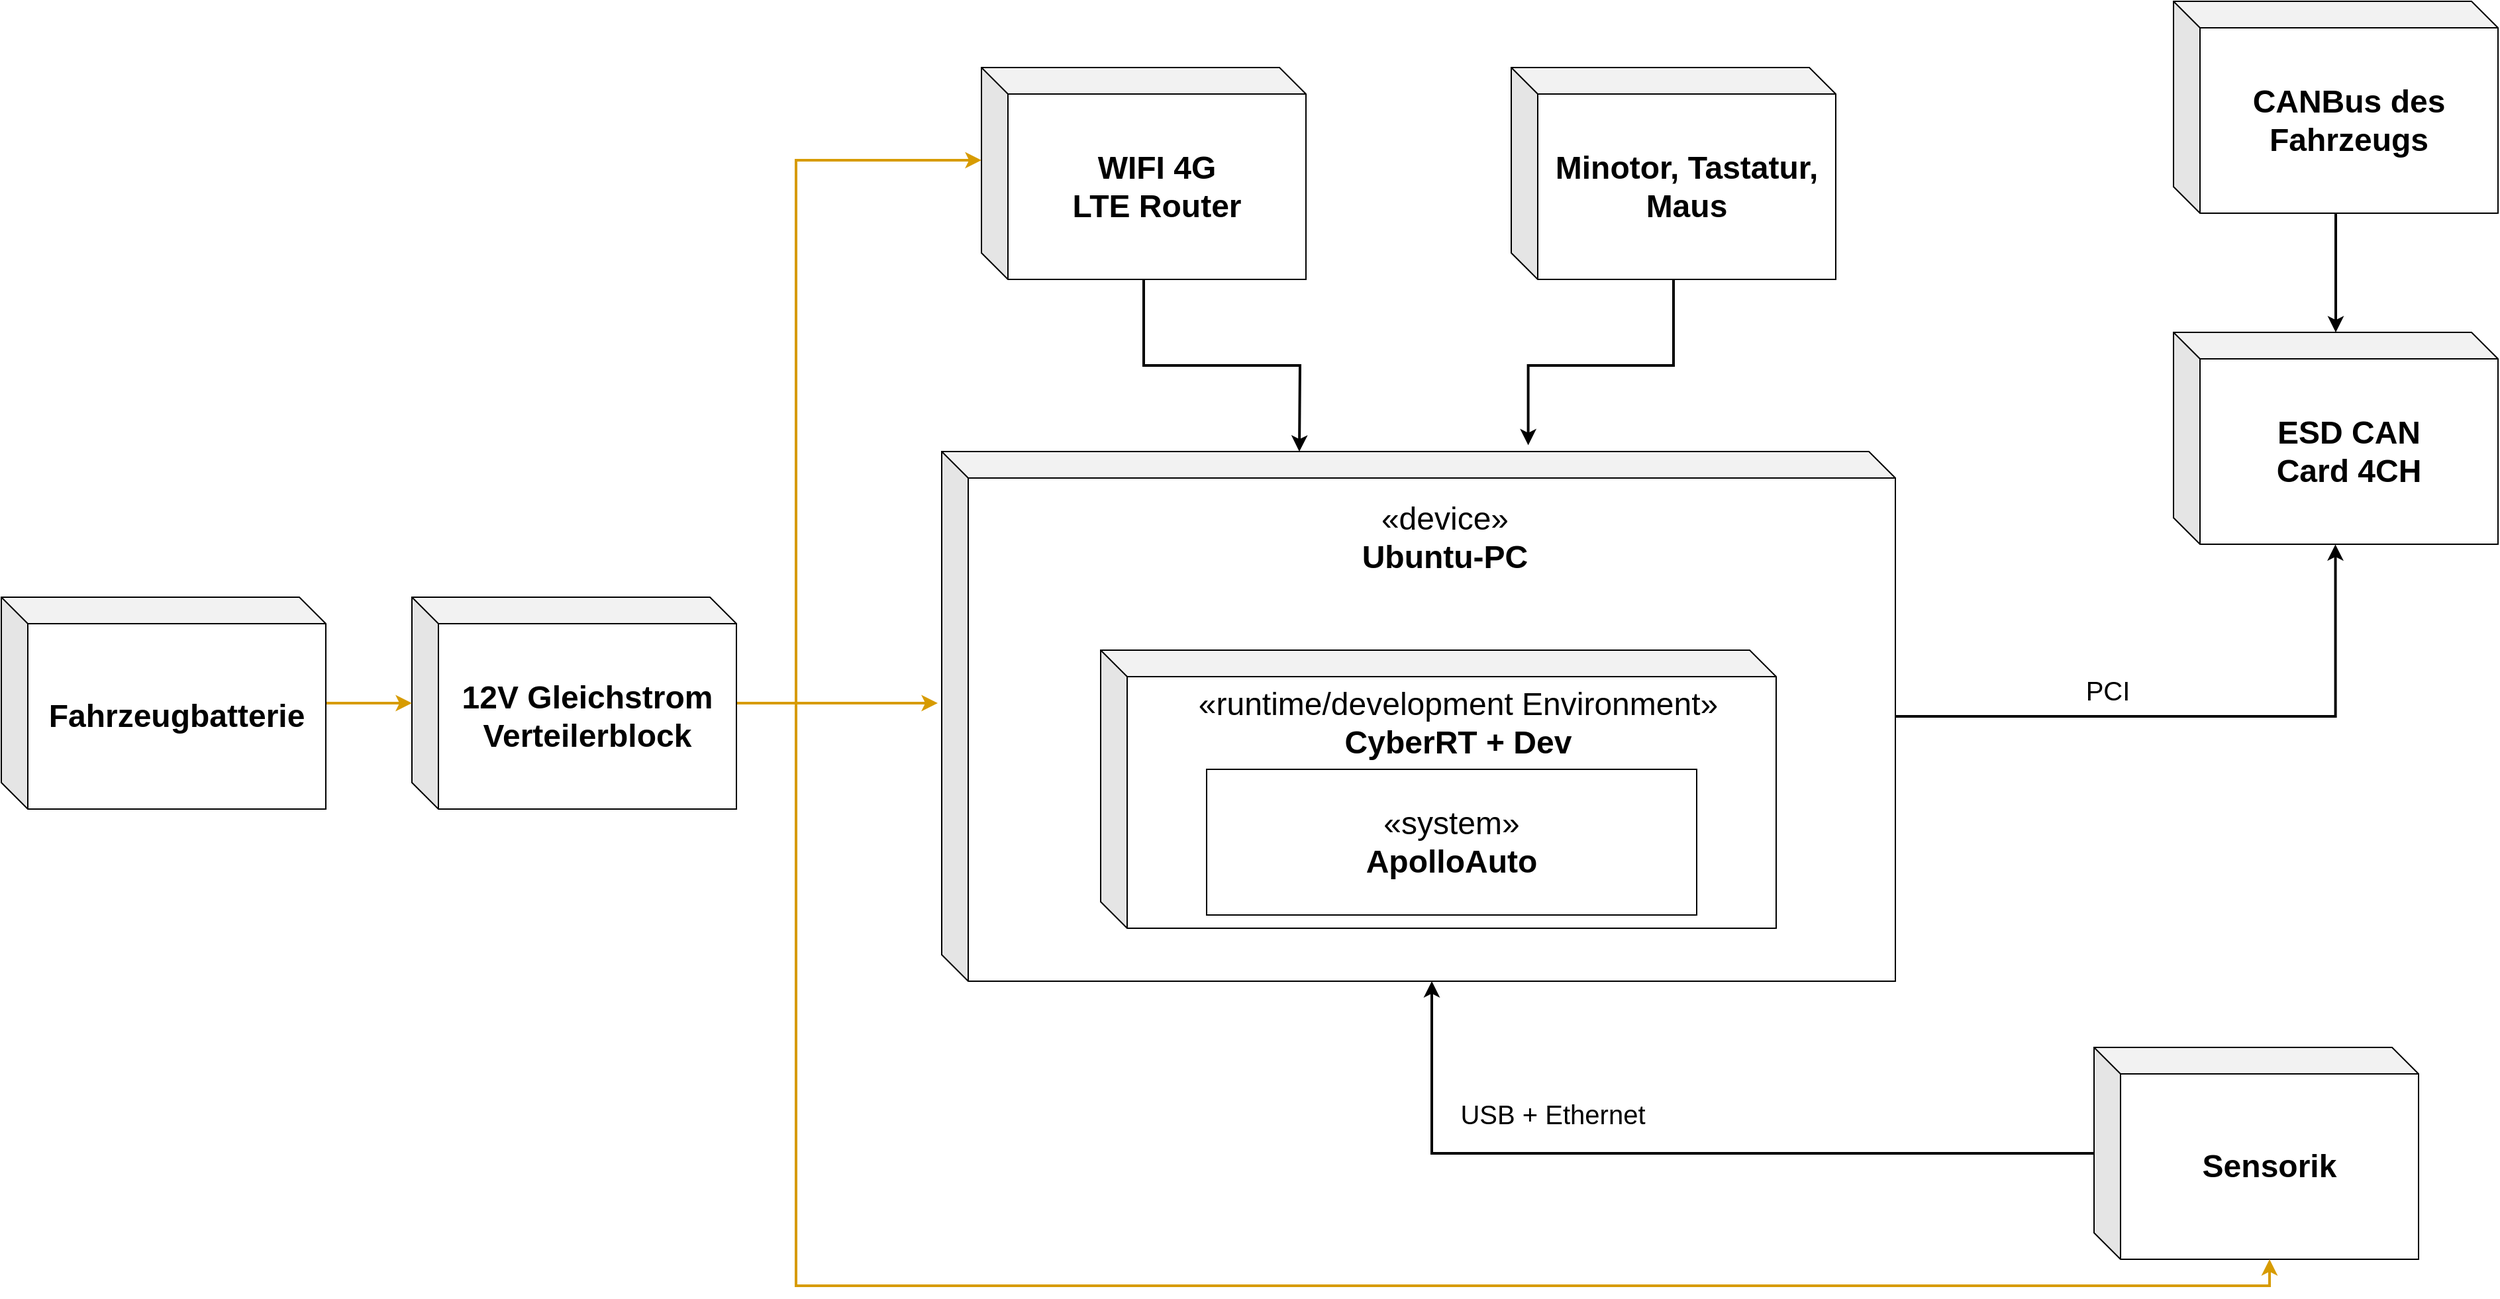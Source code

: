 <mxfile version="14.8.0" type="github">
  <diagram id="MwdUO_CJIg6ytkyI0lQ3" name="Page-1">
    <mxGraphModel dx="3826" dy="2041" grid="1" gridSize="10" guides="1" tooltips="1" connect="1" arrows="1" fold="1" page="1" pageScale="1" pageWidth="700" pageHeight="700" math="0" shadow="0">
      <root>
        <mxCell id="0" />
        <mxCell id="1" parent="0" />
        <mxCell id="K5vysjefRLbK3WMFSwtC-12" style="edgeStyle=orthogonalEdgeStyle;rounded=0;orthogonalLoop=1;jettySize=auto;html=1;entryX=0.499;entryY=1.001;entryDx=0;entryDy=0;entryPerimeter=0;strokeWidth=2;" edge="1" parent="1" source="4XDBY2IRk2Dw7CC_h-vi-2" target="K5vysjefRLbK3WMFSwtC-3">
          <mxGeometry relative="1" as="geometry" />
        </mxCell>
        <mxCell id="K5vysjefRLbK3WMFSwtC-13" value="&lt;font style=&quot;font-size: 20px&quot;&gt;PCI&lt;/font&gt;" style="edgeLabel;html=1;align=center;verticalAlign=middle;resizable=0;points=[];" vertex="1" connectable="0" parent="K5vysjefRLbK3WMFSwtC-12">
          <mxGeometry x="-0.143" y="-5" relative="1" as="geometry">
            <mxPoint x="-38" y="-25" as="offset" />
          </mxGeometry>
        </mxCell>
        <mxCell id="4XDBY2IRk2Dw7CC_h-vi-2" value="" style="shape=cube;whiteSpace=wrap;html=1;boundedLbl=1;backgroundOutline=1;darkOpacity=0.05;darkOpacity2=0.1;" parent="1" vertex="1">
          <mxGeometry x="-350" y="150" width="720" height="400" as="geometry" />
        </mxCell>
        <mxCell id="4XDBY2IRk2Dw7CC_h-vi-3" value="&lt;div&gt;&lt;font style=&quot;font-size: 24px&quot;&gt;«device»&lt;/font&gt;&lt;/div&gt;&lt;div&gt;&lt;font style=&quot;font-size: 24px&quot;&gt;&lt;b&gt;Ubuntu-PC&lt;/b&gt;&lt;br&gt;&lt;/font&gt;&lt;/div&gt;" style="text;html=1;strokeColor=none;fillColor=none;align=center;verticalAlign=middle;whiteSpace=wrap;rounded=0;" parent="1" vertex="1">
          <mxGeometry x="-40" y="180" width="140" height="70" as="geometry" />
        </mxCell>
        <mxCell id="4XDBY2IRk2Dw7CC_h-vi-4" value="" style="shape=cube;whiteSpace=wrap;html=1;boundedLbl=1;backgroundOutline=1;darkOpacity=0.05;darkOpacity2=0.1;" parent="1" vertex="1">
          <mxGeometry x="-230" y="300" width="510" height="210" as="geometry" />
        </mxCell>
        <mxCell id="4XDBY2IRk2Dw7CC_h-vi-5" value="&lt;div&gt;&lt;font style=&quot;font-size: 24px&quot;&gt;«runtime/development Environment»&lt;/font&gt;&lt;/div&gt;&lt;div&gt;&lt;font style=&quot;font-size: 24px&quot;&gt;&lt;b&gt;CyberRT + Dev&lt;/b&gt;&lt;br&gt;&lt;/font&gt;&lt;/div&gt;" style="text;html=1;strokeColor=none;fillColor=none;align=center;verticalAlign=middle;whiteSpace=wrap;rounded=0;" parent="1" vertex="1">
          <mxGeometry x="-210" y="320" width="500" height="70" as="geometry" />
        </mxCell>
        <mxCell id="4XDBY2IRk2Dw7CC_h-vi-6" value="&lt;div&gt;&lt;font style=&quot;font-size: 24px&quot;&gt;«&lt;/font&gt;&lt;font style=&quot;font-size: 24px&quot;&gt;system»&lt;/font&gt;&lt;/div&gt;&lt;div&gt;&lt;font style=&quot;font-size: 24px&quot;&gt;&lt;b&gt;ApolloAuto&lt;/b&gt;&lt;br&gt;&lt;/font&gt;&lt;/div&gt;" style="rounded=0;whiteSpace=wrap;html=1;" parent="1" vertex="1">
          <mxGeometry x="-150" y="390" width="370" height="110" as="geometry" />
        </mxCell>
        <mxCell id="K5vysjefRLbK3WMFSwtC-10" style="edgeStyle=orthogonalEdgeStyle;rounded=0;orthogonalLoop=1;jettySize=auto;html=1;strokeWidth=2;" edge="1" parent="1" source="K5vysjefRLbK3WMFSwtC-1">
          <mxGeometry relative="1" as="geometry">
            <mxPoint x="-80" y="150" as="targetPoint" />
          </mxGeometry>
        </mxCell>
        <mxCell id="K5vysjefRLbK3WMFSwtC-1" value="&lt;div style=&quot;font-size: 24px&quot;&gt;&lt;b&gt;&lt;font style=&quot;font-size: 24px&quot;&gt;WIFI 4G&lt;/font&gt;&lt;/b&gt;&lt;/div&gt;&lt;div style=&quot;font-size: 24px&quot;&gt;&lt;b&gt;&lt;font style=&quot;font-size: 24px&quot;&gt;LTE Router&lt;br&gt;&lt;/font&gt;&lt;/b&gt;&lt;/div&gt;" style="shape=cube;whiteSpace=wrap;html=1;boundedLbl=1;backgroundOutline=1;darkOpacity=0.05;darkOpacity2=0.1;" vertex="1" parent="1">
          <mxGeometry x="-320" y="-140" width="245" height="160" as="geometry" />
        </mxCell>
        <mxCell id="K5vysjefRLbK3WMFSwtC-11" style="edgeStyle=orthogonalEdgeStyle;rounded=0;orthogonalLoop=1;jettySize=auto;html=1;entryX=0.615;entryY=-0.012;entryDx=0;entryDy=0;entryPerimeter=0;strokeWidth=2;" edge="1" parent="1" source="K5vysjefRLbK3WMFSwtC-2" target="4XDBY2IRk2Dw7CC_h-vi-2">
          <mxGeometry relative="1" as="geometry" />
        </mxCell>
        <mxCell id="K5vysjefRLbK3WMFSwtC-2" value="&lt;b&gt;&lt;font style=&quot;font-size: 24px&quot;&gt;Minotor, Tastatur, Maus&lt;br&gt;&lt;/font&gt;&lt;/b&gt;" style="shape=cube;whiteSpace=wrap;html=1;boundedLbl=1;backgroundOutline=1;darkOpacity=0.05;darkOpacity2=0.1;" vertex="1" parent="1">
          <mxGeometry x="80" y="-140" width="245" height="160" as="geometry" />
        </mxCell>
        <mxCell id="K5vysjefRLbK3WMFSwtC-3" value="&lt;div style=&quot;font-size: 24px&quot;&gt;&lt;b&gt;&lt;font style=&quot;font-size: 24px&quot;&gt;ESD CAN&lt;/font&gt;&lt;/b&gt;&lt;/div&gt;&lt;div style=&quot;font-size: 24px&quot;&gt;&lt;b&gt;&lt;font style=&quot;font-size: 24px&quot;&gt;Card 4CH&lt;br&gt;&lt;/font&gt;&lt;/b&gt;&lt;/div&gt;" style="shape=cube;whiteSpace=wrap;html=1;boundedLbl=1;backgroundOutline=1;darkOpacity=0.05;darkOpacity2=0.1;" vertex="1" parent="1">
          <mxGeometry x="580" y="60" width="245" height="160" as="geometry" />
        </mxCell>
        <mxCell id="K5vysjefRLbK3WMFSwtC-15" style="edgeStyle=orthogonalEdgeStyle;rounded=0;orthogonalLoop=1;jettySize=auto;html=1;strokeWidth=2;" edge="1" parent="1" source="K5vysjefRLbK3WMFSwtC-4" target="K5vysjefRLbK3WMFSwtC-3">
          <mxGeometry relative="1" as="geometry" />
        </mxCell>
        <mxCell id="K5vysjefRLbK3WMFSwtC-4" value="&lt;font style=&quot;font-size: 24px&quot;&gt;&lt;b&gt;CANBus des Fahrzeugs&lt;br&gt;&lt;/b&gt;&lt;/font&gt;" style="shape=cube;whiteSpace=wrap;html=1;boundedLbl=1;backgroundOutline=1;darkOpacity=0.05;darkOpacity2=0.1;" vertex="1" parent="1">
          <mxGeometry x="580" y="-190" width="245" height="160" as="geometry" />
        </mxCell>
        <mxCell id="K5vysjefRLbK3WMFSwtC-22" style="edgeStyle=orthogonalEdgeStyle;rounded=0;orthogonalLoop=1;jettySize=auto;html=1;entryX=0;entryY=0;entryDx=370;entryDy=400;entryPerimeter=0;strokeWidth=2;" edge="1" parent="1" source="K5vysjefRLbK3WMFSwtC-5" target="4XDBY2IRk2Dw7CC_h-vi-2">
          <mxGeometry relative="1" as="geometry" />
        </mxCell>
        <mxCell id="K5vysjefRLbK3WMFSwtC-23" value="&lt;font style=&quot;font-size: 20px&quot;&gt;USB + Ethernet&lt;br&gt;&lt;/font&gt;" style="edgeLabel;html=1;align=center;verticalAlign=middle;resizable=0;points=[];" vertex="1" connectable="0" parent="K5vysjefRLbK3WMFSwtC-22">
          <mxGeometry x="0.477" relative="1" as="geometry">
            <mxPoint x="56" y="-30" as="offset" />
          </mxGeometry>
        </mxCell>
        <mxCell id="K5vysjefRLbK3WMFSwtC-5" value="&lt;b&gt;&lt;font style=&quot;font-size: 24px&quot;&gt;Sensorik&lt;/font&gt;&lt;/b&gt;" style="shape=cube;whiteSpace=wrap;html=1;boundedLbl=1;backgroundOutline=1;darkOpacity=0.05;darkOpacity2=0.1;" vertex="1" parent="1">
          <mxGeometry x="520" y="600" width="245" height="160" as="geometry" />
        </mxCell>
        <mxCell id="K5vysjefRLbK3WMFSwtC-19" style="edgeStyle=orthogonalEdgeStyle;rounded=0;orthogonalLoop=1;jettySize=auto;html=1;strokeWidth=2;fillColor=#ffe6cc;strokeColor=#d79b00;" edge="1" parent="1" source="K5vysjefRLbK3WMFSwtC-6">
          <mxGeometry relative="1" as="geometry">
            <mxPoint x="-353" y="340" as="targetPoint" />
          </mxGeometry>
        </mxCell>
        <mxCell id="K5vysjefRLbK3WMFSwtC-20" style="edgeStyle=orthogonalEdgeStyle;rounded=0;orthogonalLoop=1;jettySize=auto;html=1;entryX=0;entryY=0;entryDx=0;entryDy=70;entryPerimeter=0;strokeWidth=2;fillColor=#ffe6cc;strokeColor=#d79b00;" edge="1" parent="1" source="K5vysjefRLbK3WMFSwtC-6" target="K5vysjefRLbK3WMFSwtC-1">
          <mxGeometry relative="1" as="geometry">
            <Array as="points">
              <mxPoint x="-460" y="340" />
              <mxPoint x="-460" y="-70" />
            </Array>
          </mxGeometry>
        </mxCell>
        <mxCell id="K5vysjefRLbK3WMFSwtC-21" style="edgeStyle=orthogonalEdgeStyle;rounded=0;orthogonalLoop=1;jettySize=auto;html=1;entryX=0;entryY=0;entryDx=132.5;entryDy=160;entryPerimeter=0;strokeWidth=2;fillColor=#ffe6cc;strokeColor=#d79b00;" edge="1" parent="1" source="K5vysjefRLbK3WMFSwtC-6" target="K5vysjefRLbK3WMFSwtC-5">
          <mxGeometry relative="1" as="geometry">
            <Array as="points">
              <mxPoint x="-460" y="340" />
              <mxPoint x="-460" y="780" />
              <mxPoint x="652" y="780" />
            </Array>
          </mxGeometry>
        </mxCell>
        <mxCell id="K5vysjefRLbK3WMFSwtC-6" value="&lt;b&gt;&lt;font style=&quot;font-size: 24px&quot;&gt;12V Gleichstrom Verteilerblock&lt;br&gt;&lt;/font&gt;&lt;/b&gt;" style="shape=cube;whiteSpace=wrap;html=1;boundedLbl=1;backgroundOutline=1;darkOpacity=0.05;darkOpacity2=0.1;" vertex="1" parent="1">
          <mxGeometry x="-750" y="260" width="245" height="160" as="geometry" />
        </mxCell>
        <mxCell id="K5vysjefRLbK3WMFSwtC-18" style="edgeStyle=orthogonalEdgeStyle;rounded=0;orthogonalLoop=1;jettySize=auto;html=1;strokeWidth=2;fillColor=#ffe6cc;strokeColor=#d79b00;" edge="1" parent="1" source="K5vysjefRLbK3WMFSwtC-7" target="K5vysjefRLbK3WMFSwtC-6">
          <mxGeometry relative="1" as="geometry" />
        </mxCell>
        <mxCell id="K5vysjefRLbK3WMFSwtC-7" value="&lt;b&gt;&lt;font style=&quot;font-size: 24px&quot;&gt;Fahrzeugbatterie&lt;/font&gt;&lt;/b&gt;" style="shape=cube;whiteSpace=wrap;html=1;boundedLbl=1;backgroundOutline=1;darkOpacity=0.05;darkOpacity2=0.1;" vertex="1" parent="1">
          <mxGeometry x="-1060" y="260" width="245" height="160" as="geometry" />
        </mxCell>
      </root>
    </mxGraphModel>
  </diagram>
</mxfile>
